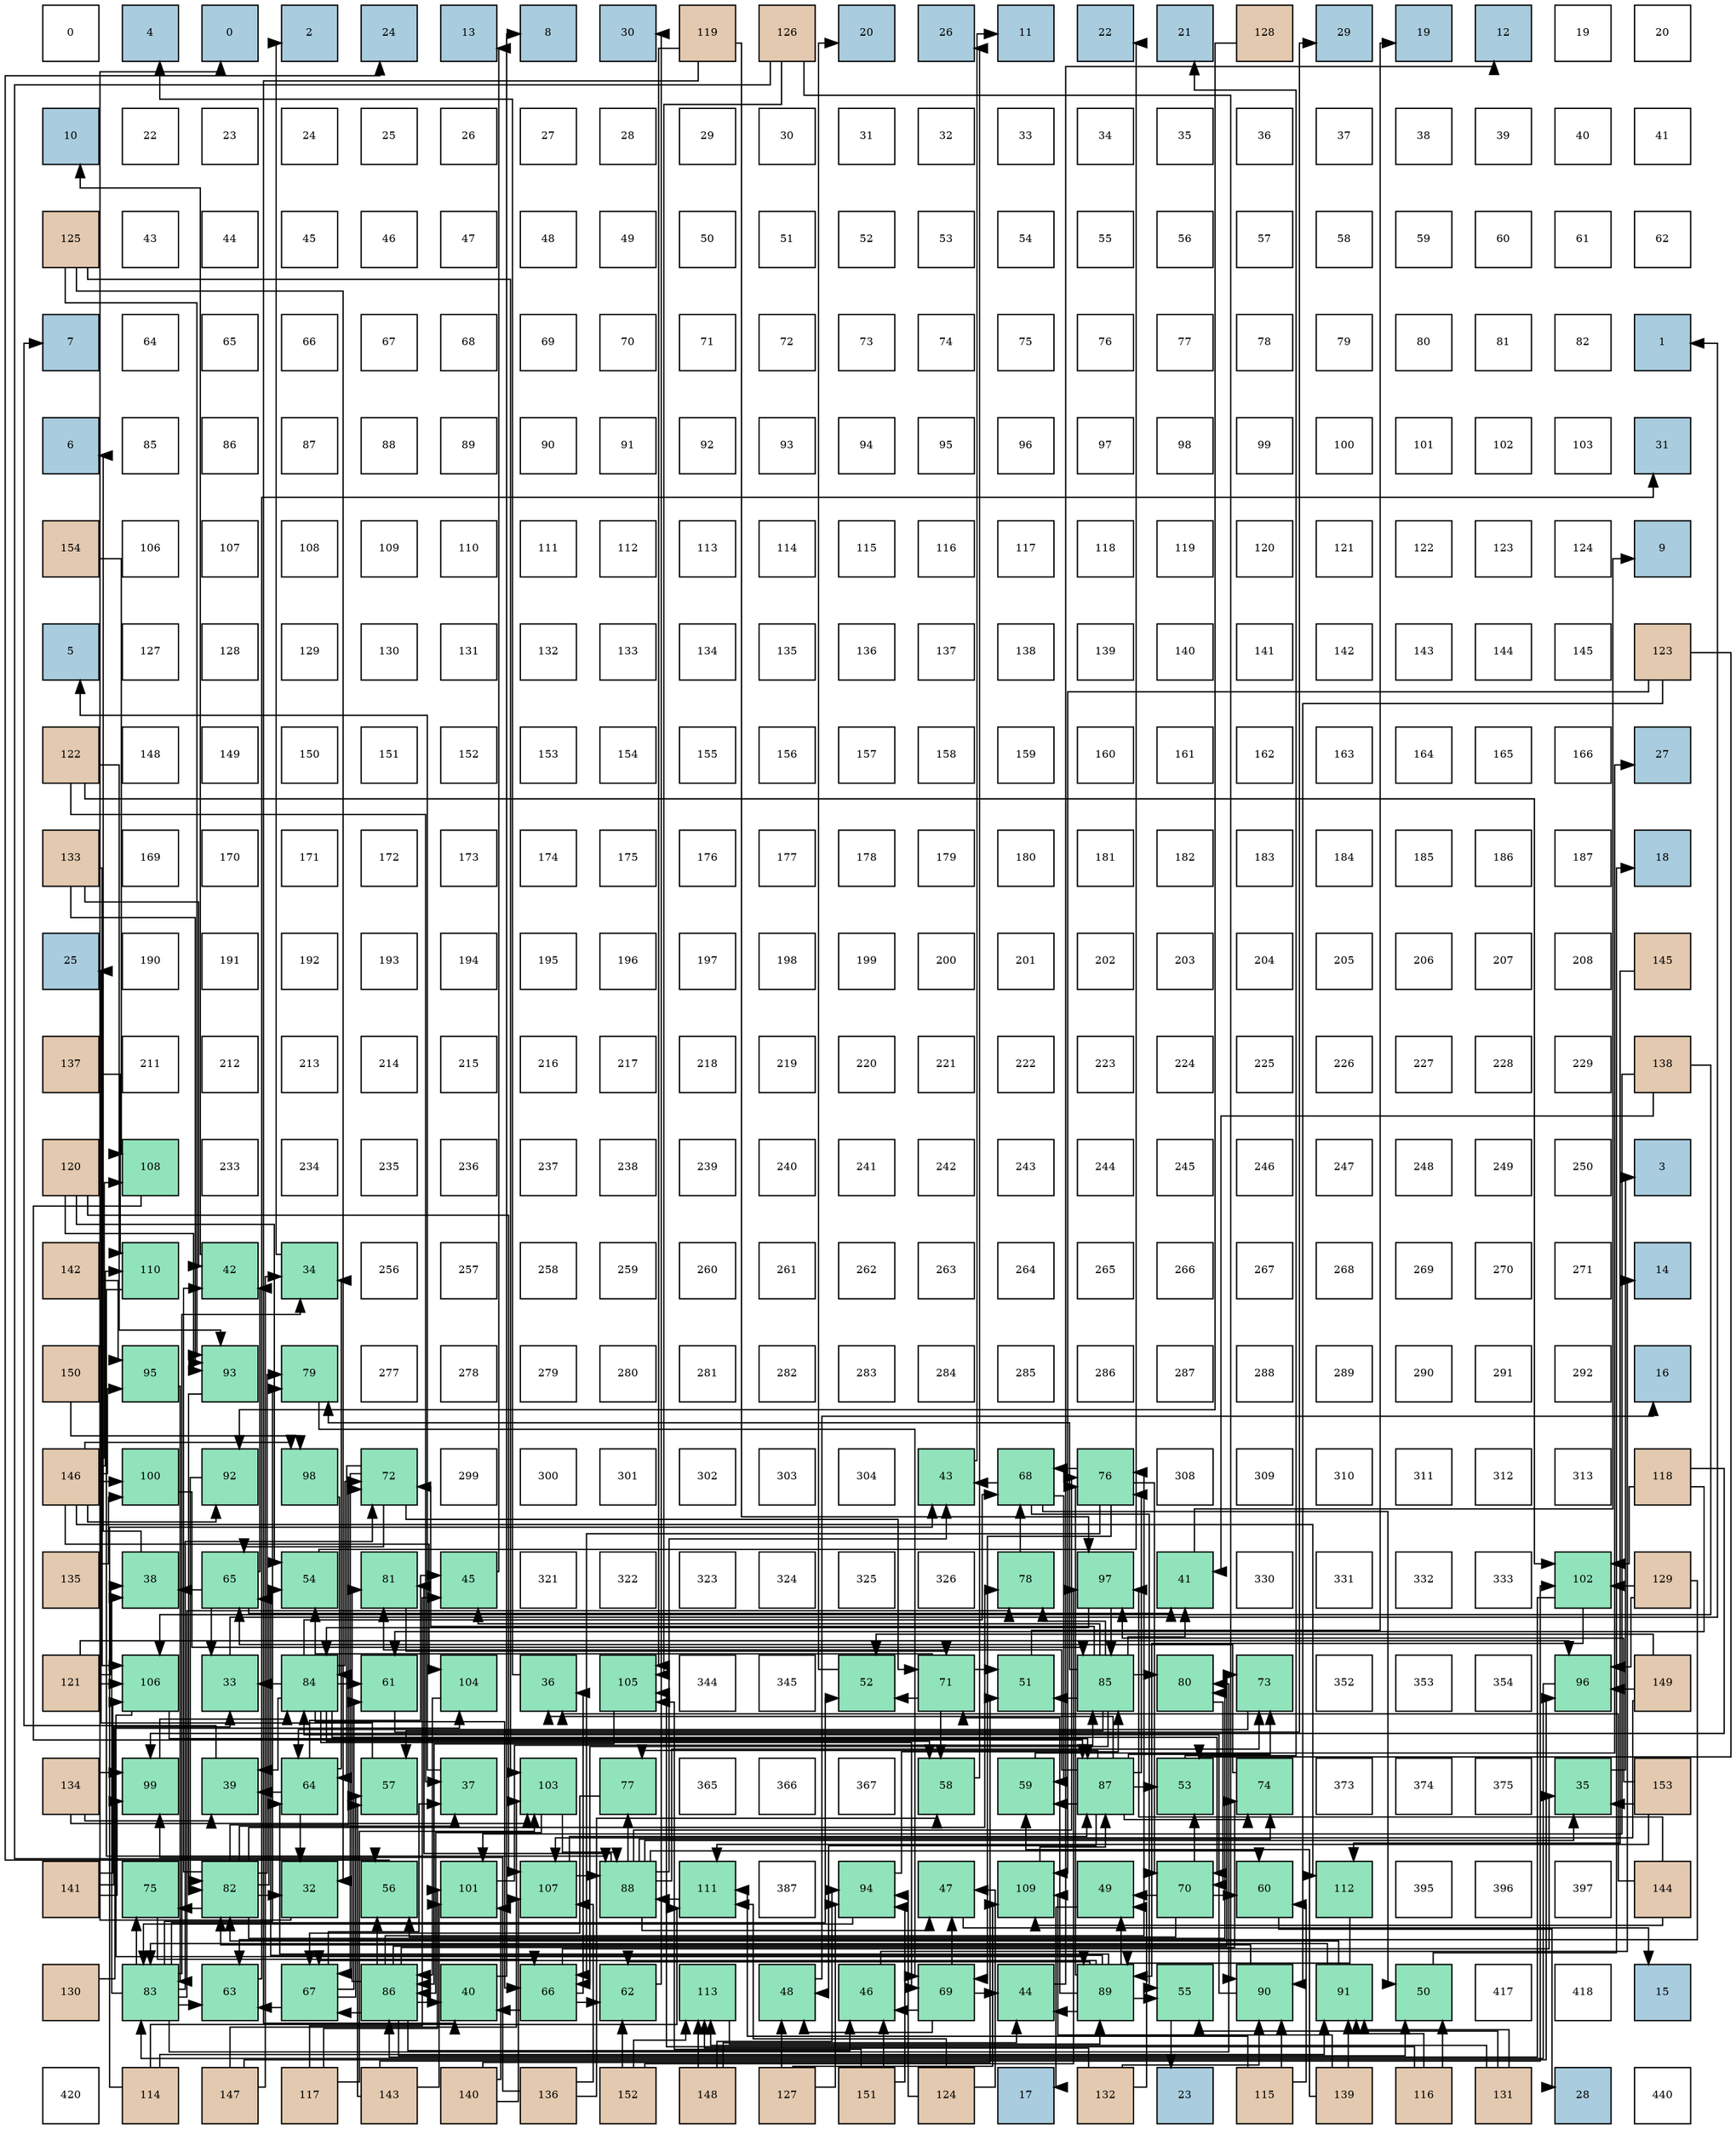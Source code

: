 digraph layout{
 rankdir=TB;
 splines=ortho;
 node [style=filled shape=square fixedsize=true width=0.6];
0[label="0", fontsize=8, fillcolor="#ffffff"];
1[label="4", fontsize=8, fillcolor="#a9ccde"];
2[label="0", fontsize=8, fillcolor="#a9ccde"];
3[label="2", fontsize=8, fillcolor="#a9ccde"];
4[label="24", fontsize=8, fillcolor="#a9ccde"];
5[label="13", fontsize=8, fillcolor="#a9ccde"];
6[label="8", fontsize=8, fillcolor="#a9ccde"];
7[label="30", fontsize=8, fillcolor="#a9ccde"];
8[label="119", fontsize=8, fillcolor="#e3c9af"];
9[label="126", fontsize=8, fillcolor="#e3c9af"];
10[label="20", fontsize=8, fillcolor="#a9ccde"];
11[label="26", fontsize=8, fillcolor="#a9ccde"];
12[label="11", fontsize=8, fillcolor="#a9ccde"];
13[label="22", fontsize=8, fillcolor="#a9ccde"];
14[label="21", fontsize=8, fillcolor="#a9ccde"];
15[label="128", fontsize=8, fillcolor="#e3c9af"];
16[label="29", fontsize=8, fillcolor="#a9ccde"];
17[label="19", fontsize=8, fillcolor="#a9ccde"];
18[label="12", fontsize=8, fillcolor="#a9ccde"];
19[label="19", fontsize=8, fillcolor="#ffffff"];
20[label="20", fontsize=8, fillcolor="#ffffff"];
21[label="10", fontsize=8, fillcolor="#a9ccde"];
22[label="22", fontsize=8, fillcolor="#ffffff"];
23[label="23", fontsize=8, fillcolor="#ffffff"];
24[label="24", fontsize=8, fillcolor="#ffffff"];
25[label="25", fontsize=8, fillcolor="#ffffff"];
26[label="26", fontsize=8, fillcolor="#ffffff"];
27[label="27", fontsize=8, fillcolor="#ffffff"];
28[label="28", fontsize=8, fillcolor="#ffffff"];
29[label="29", fontsize=8, fillcolor="#ffffff"];
30[label="30", fontsize=8, fillcolor="#ffffff"];
31[label="31", fontsize=8, fillcolor="#ffffff"];
32[label="32", fontsize=8, fillcolor="#ffffff"];
33[label="33", fontsize=8, fillcolor="#ffffff"];
34[label="34", fontsize=8, fillcolor="#ffffff"];
35[label="35", fontsize=8, fillcolor="#ffffff"];
36[label="36", fontsize=8, fillcolor="#ffffff"];
37[label="37", fontsize=8, fillcolor="#ffffff"];
38[label="38", fontsize=8, fillcolor="#ffffff"];
39[label="39", fontsize=8, fillcolor="#ffffff"];
40[label="40", fontsize=8, fillcolor="#ffffff"];
41[label="41", fontsize=8, fillcolor="#ffffff"];
42[label="125", fontsize=8, fillcolor="#e3c9af"];
43[label="43", fontsize=8, fillcolor="#ffffff"];
44[label="44", fontsize=8, fillcolor="#ffffff"];
45[label="45", fontsize=8, fillcolor="#ffffff"];
46[label="46", fontsize=8, fillcolor="#ffffff"];
47[label="47", fontsize=8, fillcolor="#ffffff"];
48[label="48", fontsize=8, fillcolor="#ffffff"];
49[label="49", fontsize=8, fillcolor="#ffffff"];
50[label="50", fontsize=8, fillcolor="#ffffff"];
51[label="51", fontsize=8, fillcolor="#ffffff"];
52[label="52", fontsize=8, fillcolor="#ffffff"];
53[label="53", fontsize=8, fillcolor="#ffffff"];
54[label="54", fontsize=8, fillcolor="#ffffff"];
55[label="55", fontsize=8, fillcolor="#ffffff"];
56[label="56", fontsize=8, fillcolor="#ffffff"];
57[label="57", fontsize=8, fillcolor="#ffffff"];
58[label="58", fontsize=8, fillcolor="#ffffff"];
59[label="59", fontsize=8, fillcolor="#ffffff"];
60[label="60", fontsize=8, fillcolor="#ffffff"];
61[label="61", fontsize=8, fillcolor="#ffffff"];
62[label="62", fontsize=8, fillcolor="#ffffff"];
63[label="7", fontsize=8, fillcolor="#a9ccde"];
64[label="64", fontsize=8, fillcolor="#ffffff"];
65[label="65", fontsize=8, fillcolor="#ffffff"];
66[label="66", fontsize=8, fillcolor="#ffffff"];
67[label="67", fontsize=8, fillcolor="#ffffff"];
68[label="68", fontsize=8, fillcolor="#ffffff"];
69[label="69", fontsize=8, fillcolor="#ffffff"];
70[label="70", fontsize=8, fillcolor="#ffffff"];
71[label="71", fontsize=8, fillcolor="#ffffff"];
72[label="72", fontsize=8, fillcolor="#ffffff"];
73[label="73", fontsize=8, fillcolor="#ffffff"];
74[label="74", fontsize=8, fillcolor="#ffffff"];
75[label="75", fontsize=8, fillcolor="#ffffff"];
76[label="76", fontsize=8, fillcolor="#ffffff"];
77[label="77", fontsize=8, fillcolor="#ffffff"];
78[label="78", fontsize=8, fillcolor="#ffffff"];
79[label="79", fontsize=8, fillcolor="#ffffff"];
80[label="80", fontsize=8, fillcolor="#ffffff"];
81[label="81", fontsize=8, fillcolor="#ffffff"];
82[label="82", fontsize=8, fillcolor="#ffffff"];
83[label="1", fontsize=8, fillcolor="#a9ccde"];
84[label="6", fontsize=8, fillcolor="#a9ccde"];
85[label="85", fontsize=8, fillcolor="#ffffff"];
86[label="86", fontsize=8, fillcolor="#ffffff"];
87[label="87", fontsize=8, fillcolor="#ffffff"];
88[label="88", fontsize=8, fillcolor="#ffffff"];
89[label="89", fontsize=8, fillcolor="#ffffff"];
90[label="90", fontsize=8, fillcolor="#ffffff"];
91[label="91", fontsize=8, fillcolor="#ffffff"];
92[label="92", fontsize=8, fillcolor="#ffffff"];
93[label="93", fontsize=8, fillcolor="#ffffff"];
94[label="94", fontsize=8, fillcolor="#ffffff"];
95[label="95", fontsize=8, fillcolor="#ffffff"];
96[label="96", fontsize=8, fillcolor="#ffffff"];
97[label="97", fontsize=8, fillcolor="#ffffff"];
98[label="98", fontsize=8, fillcolor="#ffffff"];
99[label="99", fontsize=8, fillcolor="#ffffff"];
100[label="100", fontsize=8, fillcolor="#ffffff"];
101[label="101", fontsize=8, fillcolor="#ffffff"];
102[label="102", fontsize=8, fillcolor="#ffffff"];
103[label="103", fontsize=8, fillcolor="#ffffff"];
104[label="31", fontsize=8, fillcolor="#a9ccde"];
105[label="154", fontsize=8, fillcolor="#e3c9af"];
106[label="106", fontsize=8, fillcolor="#ffffff"];
107[label="107", fontsize=8, fillcolor="#ffffff"];
108[label="108", fontsize=8, fillcolor="#ffffff"];
109[label="109", fontsize=8, fillcolor="#ffffff"];
110[label="110", fontsize=8, fillcolor="#ffffff"];
111[label="111", fontsize=8, fillcolor="#ffffff"];
112[label="112", fontsize=8, fillcolor="#ffffff"];
113[label="113", fontsize=8, fillcolor="#ffffff"];
114[label="114", fontsize=8, fillcolor="#ffffff"];
115[label="115", fontsize=8, fillcolor="#ffffff"];
116[label="116", fontsize=8, fillcolor="#ffffff"];
117[label="117", fontsize=8, fillcolor="#ffffff"];
118[label="118", fontsize=8, fillcolor="#ffffff"];
119[label="119", fontsize=8, fillcolor="#ffffff"];
120[label="120", fontsize=8, fillcolor="#ffffff"];
121[label="121", fontsize=8, fillcolor="#ffffff"];
122[label="122", fontsize=8, fillcolor="#ffffff"];
123[label="123", fontsize=8, fillcolor="#ffffff"];
124[label="124", fontsize=8, fillcolor="#ffffff"];
125[label="9", fontsize=8, fillcolor="#a9ccde"];
126[label="5", fontsize=8, fillcolor="#a9ccde"];
127[label="127", fontsize=8, fillcolor="#ffffff"];
128[label="128", fontsize=8, fillcolor="#ffffff"];
129[label="129", fontsize=8, fillcolor="#ffffff"];
130[label="130", fontsize=8, fillcolor="#ffffff"];
131[label="131", fontsize=8, fillcolor="#ffffff"];
132[label="132", fontsize=8, fillcolor="#ffffff"];
133[label="133", fontsize=8, fillcolor="#ffffff"];
134[label="134", fontsize=8, fillcolor="#ffffff"];
135[label="135", fontsize=8, fillcolor="#ffffff"];
136[label="136", fontsize=8, fillcolor="#ffffff"];
137[label="137", fontsize=8, fillcolor="#ffffff"];
138[label="138", fontsize=8, fillcolor="#ffffff"];
139[label="139", fontsize=8, fillcolor="#ffffff"];
140[label="140", fontsize=8, fillcolor="#ffffff"];
141[label="141", fontsize=8, fillcolor="#ffffff"];
142[label="142", fontsize=8, fillcolor="#ffffff"];
143[label="143", fontsize=8, fillcolor="#ffffff"];
144[label="144", fontsize=8, fillcolor="#ffffff"];
145[label="145", fontsize=8, fillcolor="#ffffff"];
146[label="123", fontsize=8, fillcolor="#e3c9af"];
147[label="122", fontsize=8, fillcolor="#e3c9af"];
148[label="148", fontsize=8, fillcolor="#ffffff"];
149[label="149", fontsize=8, fillcolor="#ffffff"];
150[label="150", fontsize=8, fillcolor="#ffffff"];
151[label="151", fontsize=8, fillcolor="#ffffff"];
152[label="152", fontsize=8, fillcolor="#ffffff"];
153[label="153", fontsize=8, fillcolor="#ffffff"];
154[label="154", fontsize=8, fillcolor="#ffffff"];
155[label="155", fontsize=8, fillcolor="#ffffff"];
156[label="156", fontsize=8, fillcolor="#ffffff"];
157[label="157", fontsize=8, fillcolor="#ffffff"];
158[label="158", fontsize=8, fillcolor="#ffffff"];
159[label="159", fontsize=8, fillcolor="#ffffff"];
160[label="160", fontsize=8, fillcolor="#ffffff"];
161[label="161", fontsize=8, fillcolor="#ffffff"];
162[label="162", fontsize=8, fillcolor="#ffffff"];
163[label="163", fontsize=8, fillcolor="#ffffff"];
164[label="164", fontsize=8, fillcolor="#ffffff"];
165[label="165", fontsize=8, fillcolor="#ffffff"];
166[label="166", fontsize=8, fillcolor="#ffffff"];
167[label="27", fontsize=8, fillcolor="#a9ccde"];
168[label="133", fontsize=8, fillcolor="#e3c9af"];
169[label="169", fontsize=8, fillcolor="#ffffff"];
170[label="170", fontsize=8, fillcolor="#ffffff"];
171[label="171", fontsize=8, fillcolor="#ffffff"];
172[label="172", fontsize=8, fillcolor="#ffffff"];
173[label="173", fontsize=8, fillcolor="#ffffff"];
174[label="174", fontsize=8, fillcolor="#ffffff"];
175[label="175", fontsize=8, fillcolor="#ffffff"];
176[label="176", fontsize=8, fillcolor="#ffffff"];
177[label="177", fontsize=8, fillcolor="#ffffff"];
178[label="178", fontsize=8, fillcolor="#ffffff"];
179[label="179", fontsize=8, fillcolor="#ffffff"];
180[label="180", fontsize=8, fillcolor="#ffffff"];
181[label="181", fontsize=8, fillcolor="#ffffff"];
182[label="182", fontsize=8, fillcolor="#ffffff"];
183[label="183", fontsize=8, fillcolor="#ffffff"];
184[label="184", fontsize=8, fillcolor="#ffffff"];
185[label="185", fontsize=8, fillcolor="#ffffff"];
186[label="186", fontsize=8, fillcolor="#ffffff"];
187[label="187", fontsize=8, fillcolor="#ffffff"];
188[label="18", fontsize=8, fillcolor="#a9ccde"];
189[label="25", fontsize=8, fillcolor="#a9ccde"];
190[label="190", fontsize=8, fillcolor="#ffffff"];
191[label="191", fontsize=8, fillcolor="#ffffff"];
192[label="192", fontsize=8, fillcolor="#ffffff"];
193[label="193", fontsize=8, fillcolor="#ffffff"];
194[label="194", fontsize=8, fillcolor="#ffffff"];
195[label="195", fontsize=8, fillcolor="#ffffff"];
196[label="196", fontsize=8, fillcolor="#ffffff"];
197[label="197", fontsize=8, fillcolor="#ffffff"];
198[label="198", fontsize=8, fillcolor="#ffffff"];
199[label="199", fontsize=8, fillcolor="#ffffff"];
200[label="200", fontsize=8, fillcolor="#ffffff"];
201[label="201", fontsize=8, fillcolor="#ffffff"];
202[label="202", fontsize=8, fillcolor="#ffffff"];
203[label="203", fontsize=8, fillcolor="#ffffff"];
204[label="204", fontsize=8, fillcolor="#ffffff"];
205[label="205", fontsize=8, fillcolor="#ffffff"];
206[label="206", fontsize=8, fillcolor="#ffffff"];
207[label="207", fontsize=8, fillcolor="#ffffff"];
208[label="208", fontsize=8, fillcolor="#ffffff"];
209[label="145", fontsize=8, fillcolor="#e3c9af"];
210[label="137", fontsize=8, fillcolor="#e3c9af"];
211[label="211", fontsize=8, fillcolor="#ffffff"];
212[label="212", fontsize=8, fillcolor="#ffffff"];
213[label="213", fontsize=8, fillcolor="#ffffff"];
214[label="214", fontsize=8, fillcolor="#ffffff"];
215[label="215", fontsize=8, fillcolor="#ffffff"];
216[label="216", fontsize=8, fillcolor="#ffffff"];
217[label="217", fontsize=8, fillcolor="#ffffff"];
218[label="218", fontsize=8, fillcolor="#ffffff"];
219[label="219", fontsize=8, fillcolor="#ffffff"];
220[label="220", fontsize=8, fillcolor="#ffffff"];
221[label="221", fontsize=8, fillcolor="#ffffff"];
222[label="222", fontsize=8, fillcolor="#ffffff"];
223[label="223", fontsize=8, fillcolor="#ffffff"];
224[label="224", fontsize=8, fillcolor="#ffffff"];
225[label="225", fontsize=8, fillcolor="#ffffff"];
226[label="226", fontsize=8, fillcolor="#ffffff"];
227[label="227", fontsize=8, fillcolor="#ffffff"];
228[label="228", fontsize=8, fillcolor="#ffffff"];
229[label="229", fontsize=8, fillcolor="#ffffff"];
230[label="138", fontsize=8, fillcolor="#e3c9af"];
231[label="120", fontsize=8, fillcolor="#e3c9af"];
232[label="108", fontsize=8, fillcolor="#91e3bb"];
233[label="233", fontsize=8, fillcolor="#ffffff"];
234[label="234", fontsize=8, fillcolor="#ffffff"];
235[label="235", fontsize=8, fillcolor="#ffffff"];
236[label="236", fontsize=8, fillcolor="#ffffff"];
237[label="237", fontsize=8, fillcolor="#ffffff"];
238[label="238", fontsize=8, fillcolor="#ffffff"];
239[label="239", fontsize=8, fillcolor="#ffffff"];
240[label="240", fontsize=8, fillcolor="#ffffff"];
241[label="241", fontsize=8, fillcolor="#ffffff"];
242[label="242", fontsize=8, fillcolor="#ffffff"];
243[label="243", fontsize=8, fillcolor="#ffffff"];
244[label="244", fontsize=8, fillcolor="#ffffff"];
245[label="245", fontsize=8, fillcolor="#ffffff"];
246[label="246", fontsize=8, fillcolor="#ffffff"];
247[label="247", fontsize=8, fillcolor="#ffffff"];
248[label="248", fontsize=8, fillcolor="#ffffff"];
249[label="249", fontsize=8, fillcolor="#ffffff"];
250[label="250", fontsize=8, fillcolor="#ffffff"];
251[label="3", fontsize=8, fillcolor="#a9ccde"];
252[label="142", fontsize=8, fillcolor="#e3c9af"];
253[label="110", fontsize=8, fillcolor="#91e3bb"];
254[label="42", fontsize=8, fillcolor="#91e3bb"];
255[label="34", fontsize=8, fillcolor="#91e3bb"];
256[label="256", fontsize=8, fillcolor="#ffffff"];
257[label="257", fontsize=8, fillcolor="#ffffff"];
258[label="258", fontsize=8, fillcolor="#ffffff"];
259[label="259", fontsize=8, fillcolor="#ffffff"];
260[label="260", fontsize=8, fillcolor="#ffffff"];
261[label="261", fontsize=8, fillcolor="#ffffff"];
262[label="262", fontsize=8, fillcolor="#ffffff"];
263[label="263", fontsize=8, fillcolor="#ffffff"];
264[label="264", fontsize=8, fillcolor="#ffffff"];
265[label="265", fontsize=8, fillcolor="#ffffff"];
266[label="266", fontsize=8, fillcolor="#ffffff"];
267[label="267", fontsize=8, fillcolor="#ffffff"];
268[label="268", fontsize=8, fillcolor="#ffffff"];
269[label="269", fontsize=8, fillcolor="#ffffff"];
270[label="270", fontsize=8, fillcolor="#ffffff"];
271[label="271", fontsize=8, fillcolor="#ffffff"];
272[label="14", fontsize=8, fillcolor="#a9ccde"];
273[label="150", fontsize=8, fillcolor="#e3c9af"];
274[label="95", fontsize=8, fillcolor="#91e3bb"];
275[label="93", fontsize=8, fillcolor="#91e3bb"];
276[label="79", fontsize=8, fillcolor="#91e3bb"];
277[label="277", fontsize=8, fillcolor="#ffffff"];
278[label="278", fontsize=8, fillcolor="#ffffff"];
279[label="279", fontsize=8, fillcolor="#ffffff"];
280[label="280", fontsize=8, fillcolor="#ffffff"];
281[label="281", fontsize=8, fillcolor="#ffffff"];
282[label="282", fontsize=8, fillcolor="#ffffff"];
283[label="283", fontsize=8, fillcolor="#ffffff"];
284[label="284", fontsize=8, fillcolor="#ffffff"];
285[label="285", fontsize=8, fillcolor="#ffffff"];
286[label="286", fontsize=8, fillcolor="#ffffff"];
287[label="287", fontsize=8, fillcolor="#ffffff"];
288[label="288", fontsize=8, fillcolor="#ffffff"];
289[label="289", fontsize=8, fillcolor="#ffffff"];
290[label="290", fontsize=8, fillcolor="#ffffff"];
291[label="291", fontsize=8, fillcolor="#ffffff"];
292[label="292", fontsize=8, fillcolor="#ffffff"];
293[label="16", fontsize=8, fillcolor="#a9ccde"];
294[label="146", fontsize=8, fillcolor="#e3c9af"];
295[label="100", fontsize=8, fillcolor="#91e3bb"];
296[label="92", fontsize=8, fillcolor="#91e3bb"];
297[label="98", fontsize=8, fillcolor="#91e3bb"];
298[label="72", fontsize=8, fillcolor="#91e3bb"];
299[label="299", fontsize=8, fillcolor="#ffffff"];
300[label="300", fontsize=8, fillcolor="#ffffff"];
301[label="301", fontsize=8, fillcolor="#ffffff"];
302[label="302", fontsize=8, fillcolor="#ffffff"];
303[label="303", fontsize=8, fillcolor="#ffffff"];
304[label="304", fontsize=8, fillcolor="#ffffff"];
305[label="43", fontsize=8, fillcolor="#91e3bb"];
306[label="68", fontsize=8, fillcolor="#91e3bb"];
307[label="76", fontsize=8, fillcolor="#91e3bb"];
308[label="308", fontsize=8, fillcolor="#ffffff"];
309[label="309", fontsize=8, fillcolor="#ffffff"];
310[label="310", fontsize=8, fillcolor="#ffffff"];
311[label="311", fontsize=8, fillcolor="#ffffff"];
312[label="312", fontsize=8, fillcolor="#ffffff"];
313[label="313", fontsize=8, fillcolor="#ffffff"];
314[label="118", fontsize=8, fillcolor="#e3c9af"];
315[label="135", fontsize=8, fillcolor="#e3c9af"];
316[label="38", fontsize=8, fillcolor="#91e3bb"];
317[label="65", fontsize=8, fillcolor="#91e3bb"];
318[label="54", fontsize=8, fillcolor="#91e3bb"];
319[label="81", fontsize=8, fillcolor="#91e3bb"];
320[label="45", fontsize=8, fillcolor="#91e3bb"];
321[label="321", fontsize=8, fillcolor="#ffffff"];
322[label="322", fontsize=8, fillcolor="#ffffff"];
323[label="323", fontsize=8, fillcolor="#ffffff"];
324[label="324", fontsize=8, fillcolor="#ffffff"];
325[label="325", fontsize=8, fillcolor="#ffffff"];
326[label="326", fontsize=8, fillcolor="#ffffff"];
327[label="78", fontsize=8, fillcolor="#91e3bb"];
328[label="97", fontsize=8, fillcolor="#91e3bb"];
329[label="41", fontsize=8, fillcolor="#91e3bb"];
330[label="330", fontsize=8, fillcolor="#ffffff"];
331[label="331", fontsize=8, fillcolor="#ffffff"];
332[label="332", fontsize=8, fillcolor="#ffffff"];
333[label="333", fontsize=8, fillcolor="#ffffff"];
334[label="102", fontsize=8, fillcolor="#91e3bb"];
335[label="129", fontsize=8, fillcolor="#e3c9af"];
336[label="121", fontsize=8, fillcolor="#e3c9af"];
337[label="106", fontsize=8, fillcolor="#91e3bb"];
338[label="33", fontsize=8, fillcolor="#91e3bb"];
339[label="84", fontsize=8, fillcolor="#91e3bb"];
340[label="61", fontsize=8, fillcolor="#91e3bb"];
341[label="104", fontsize=8, fillcolor="#91e3bb"];
342[label="36", fontsize=8, fillcolor="#91e3bb"];
343[label="105", fontsize=8, fillcolor="#91e3bb"];
344[label="344", fontsize=8, fillcolor="#ffffff"];
345[label="345", fontsize=8, fillcolor="#ffffff"];
346[label="52", fontsize=8, fillcolor="#91e3bb"];
347[label="71", fontsize=8, fillcolor="#91e3bb"];
348[label="51", fontsize=8, fillcolor="#91e3bb"];
349[label="85", fontsize=8, fillcolor="#91e3bb"];
350[label="80", fontsize=8, fillcolor="#91e3bb"];
351[label="73", fontsize=8, fillcolor="#91e3bb"];
352[label="352", fontsize=8, fillcolor="#ffffff"];
353[label="353", fontsize=8, fillcolor="#ffffff"];
354[label="354", fontsize=8, fillcolor="#ffffff"];
355[label="96", fontsize=8, fillcolor="#91e3bb"];
356[label="149", fontsize=8, fillcolor="#e3c9af"];
357[label="134", fontsize=8, fillcolor="#e3c9af"];
358[label="99", fontsize=8, fillcolor="#91e3bb"];
359[label="39", fontsize=8, fillcolor="#91e3bb"];
360[label="64", fontsize=8, fillcolor="#91e3bb"];
361[label="57", fontsize=8, fillcolor="#91e3bb"];
362[label="37", fontsize=8, fillcolor="#91e3bb"];
363[label="103", fontsize=8, fillcolor="#91e3bb"];
364[label="77", fontsize=8, fillcolor="#91e3bb"];
365[label="365", fontsize=8, fillcolor="#ffffff"];
366[label="366", fontsize=8, fillcolor="#ffffff"];
367[label="367", fontsize=8, fillcolor="#ffffff"];
368[label="58", fontsize=8, fillcolor="#91e3bb"];
369[label="59", fontsize=8, fillcolor="#91e3bb"];
370[label="87", fontsize=8, fillcolor="#91e3bb"];
371[label="53", fontsize=8, fillcolor="#91e3bb"];
372[label="74", fontsize=8, fillcolor="#91e3bb"];
373[label="373", fontsize=8, fillcolor="#ffffff"];
374[label="374", fontsize=8, fillcolor="#ffffff"];
375[label="375", fontsize=8, fillcolor="#ffffff"];
376[label="35", fontsize=8, fillcolor="#91e3bb"];
377[label="153", fontsize=8, fillcolor="#e3c9af"];
378[label="141", fontsize=8, fillcolor="#e3c9af"];
379[label="75", fontsize=8, fillcolor="#91e3bb"];
380[label="82", fontsize=8, fillcolor="#91e3bb"];
381[label="32", fontsize=8, fillcolor="#91e3bb"];
382[label="56", fontsize=8, fillcolor="#91e3bb"];
383[label="101", fontsize=8, fillcolor="#91e3bb"];
384[label="107", fontsize=8, fillcolor="#91e3bb"];
385[label="88", fontsize=8, fillcolor="#91e3bb"];
386[label="111", fontsize=8, fillcolor="#91e3bb"];
387[label="387", fontsize=8, fillcolor="#ffffff"];
388[label="94", fontsize=8, fillcolor="#91e3bb"];
389[label="47", fontsize=8, fillcolor="#91e3bb"];
390[label="109", fontsize=8, fillcolor="#91e3bb"];
391[label="49", fontsize=8, fillcolor="#91e3bb"];
392[label="70", fontsize=8, fillcolor="#91e3bb"];
393[label="60", fontsize=8, fillcolor="#91e3bb"];
394[label="112", fontsize=8, fillcolor="#91e3bb"];
395[label="395", fontsize=8, fillcolor="#ffffff"];
396[label="396", fontsize=8, fillcolor="#ffffff"];
397[label="397", fontsize=8, fillcolor="#ffffff"];
398[label="144", fontsize=8, fillcolor="#e3c9af"];
399[label="130", fontsize=8, fillcolor="#e3c9af"];
400[label="83", fontsize=8, fillcolor="#91e3bb"];
401[label="63", fontsize=8, fillcolor="#91e3bb"];
402[label="67", fontsize=8, fillcolor="#91e3bb"];
403[label="86", fontsize=8, fillcolor="#91e3bb"];
404[label="40", fontsize=8, fillcolor="#91e3bb"];
405[label="66", fontsize=8, fillcolor="#91e3bb"];
406[label="62", fontsize=8, fillcolor="#91e3bb"];
407[label="113", fontsize=8, fillcolor="#91e3bb"];
408[label="48", fontsize=8, fillcolor="#91e3bb"];
409[label="46", fontsize=8, fillcolor="#91e3bb"];
410[label="69", fontsize=8, fillcolor="#91e3bb"];
411[label="44", fontsize=8, fillcolor="#91e3bb"];
412[label="89", fontsize=8, fillcolor="#91e3bb"];
413[label="55", fontsize=8, fillcolor="#91e3bb"];
414[label="90", fontsize=8, fillcolor="#91e3bb"];
415[label="91", fontsize=8, fillcolor="#91e3bb"];
416[label="50", fontsize=8, fillcolor="#91e3bb"];
417[label="417", fontsize=8, fillcolor="#ffffff"];
418[label="418", fontsize=8, fillcolor="#ffffff"];
419[label="15", fontsize=8, fillcolor="#a9ccde"];
420[label="420", fontsize=8, fillcolor="#ffffff"];
421[label="114", fontsize=8, fillcolor="#e3c9af"];
422[label="147", fontsize=8, fillcolor="#e3c9af"];
423[label="117", fontsize=8, fillcolor="#e3c9af"];
424[label="143", fontsize=8, fillcolor="#e3c9af"];
425[label="140", fontsize=8, fillcolor="#e3c9af"];
426[label="136", fontsize=8, fillcolor="#e3c9af"];
427[label="152", fontsize=8, fillcolor="#e3c9af"];
428[label="148", fontsize=8, fillcolor="#e3c9af"];
429[label="127", fontsize=8, fillcolor="#e3c9af"];
430[label="151", fontsize=8, fillcolor="#e3c9af"];
431[label="124", fontsize=8, fillcolor="#e3c9af"];
432[label="17", fontsize=8, fillcolor="#a9ccde"];
433[label="132", fontsize=8, fillcolor="#e3c9af"];
434[label="23", fontsize=8, fillcolor="#a9ccde"];
435[label="115", fontsize=8, fillcolor="#e3c9af"];
436[label="139", fontsize=8, fillcolor="#e3c9af"];
437[label="116", fontsize=8, fillcolor="#e3c9af"];
438[label="131", fontsize=8, fillcolor="#e3c9af"];
439[label="28", fontsize=8, fillcolor="#a9ccde"];
440[label="440", fontsize=8, fillcolor="#ffffff"];
edge [constraint=false, style=vis];381 -> 2;
338 -> 83;
255 -> 3;
376 -> 251;
342 -> 1;
362 -> 126;
316 -> 84;
359 -> 63;
404 -> 6;
329 -> 125;
254 -> 21;
305 -> 12;
411 -> 18;
320 -> 5;
409 -> 272;
389 -> 419;
408 -> 293;
391 -> 432;
416 -> 188;
348 -> 17;
346 -> 10;
371 -> 14;
318 -> 13;
413 -> 434;
382 -> 4;
361 -> 189;
368 -> 11;
369 -> 167;
393 -> 439;
340 -> 16;
406 -> 7;
401 -> 104;
360 -> 381;
360 -> 255;
360 -> 359;
360 -> 320;
317 -> 338;
317 -> 316;
317 -> 329;
317 -> 254;
405 -> 376;
405 -> 342;
405 -> 404;
405 -> 406;
402 -> 362;
402 -> 361;
402 -> 340;
402 -> 401;
306 -> 305;
306 -> 416;
306 -> 413;
306 -> 369;
410 -> 411;
410 -> 409;
410 -> 389;
410 -> 408;
392 -> 391;
392 -> 371;
392 -> 382;
392 -> 393;
347 -> 348;
347 -> 346;
347 -> 318;
347 -> 368;
298 -> 360;
298 -> 317;
298 -> 402;
298 -> 347;
351 -> 360;
372 -> 317;
379 -> 405;
307 -> 405;
307 -> 306;
307 -> 410;
307 -> 392;
364 -> 402;
327 -> 306;
276 -> 410;
350 -> 392;
319 -> 347;
380 -> 381;
380 -> 362;
380 -> 254;
380 -> 318;
380 -> 298;
380 -> 379;
380 -> 327;
380 -> 276;
380 -> 350;
400 -> 255;
400 -> 316;
400 -> 346;
400 -> 401;
400 -> 298;
400 -> 379;
400 -> 327;
400 -> 276;
400 -> 350;
339 -> 338;
339 -> 359;
339 -> 368;
339 -> 340;
339 -> 405;
339 -> 306;
339 -> 410;
339 -> 392;
339 -> 298;
349 -> 329;
349 -> 320;
349 -> 348;
349 -> 361;
349 -> 405;
349 -> 298;
349 -> 327;
349 -> 276;
349 -> 350;
403 -> 404;
403 -> 409;
403 -> 416;
403 -> 382;
403 -> 402;
403 -> 351;
403 -> 372;
403 -> 307;
403 -> 319;
370 -> 342;
370 -> 408;
370 -> 371;
370 -> 369;
370 -> 351;
370 -> 372;
370 -> 307;
370 -> 364;
370 -> 319;
385 -> 376;
385 -> 305;
385 -> 389;
385 -> 393;
385 -> 351;
385 -> 372;
385 -> 307;
385 -> 364;
385 -> 319;
412 -> 411;
412 -> 391;
412 -> 413;
412 -> 406;
412 -> 360;
412 -> 317;
412 -> 402;
412 -> 347;
412 -> 307;
414 -> 380;
414 -> 339;
415 -> 380;
415 -> 400;
296 -> 380;
275 -> 380;
388 -> 400;
388 -> 349;
274 -> 400;
355 -> 400;
328 -> 339;
328 -> 349;
297 -> 339;
358 -> 339;
295 -> 349;
383 -> 349;
334 -> 403;
334 -> 412;
363 -> 403;
363 -> 385;
341 -> 403;
343 -> 403;
337 -> 370;
337 -> 412;
384 -> 370;
384 -> 385;
232 -> 370;
390 -> 370;
253 -> 385;
386 -> 385;
394 -> 412;
407 -> 412;
421 -> 305;
421 -> 415;
421 -> 386;
435 -> 393;
435 -> 414;
435 -> 386;
437 -> 416;
437 -> 415;
437 -> 343;
423 -> 320;
423 -> 383;
423 -> 363;
314 -> 340;
314 -> 358;
314 -> 334;
8 -> 404;
8 -> 328;
8 -> 343;
231 -> 318;
231 -> 275;
231 -> 384;
336 -> 316;
336 -> 355;
336 -> 337;
147 -> 362;
147 -> 275;
147 -> 334;
146 -> 371;
146 -> 414;
146 -> 390;
431 -> 389;
431 -> 388;
431 -> 386;
42 -> 381;
42 -> 275;
42 -> 363;
9 -> 382;
9 -> 414;
9 -> 343;
429 -> 408;
429 -> 388;
429 -> 390;
15 -> 296;
335 -> 401;
335 -> 355;
335 -> 334;
399 -> 341;
438 -> 413;
438 -> 415;
438 -> 407;
433 -> 391;
433 -> 414;
433 -> 407;
168 -> 254;
168 -> 275;
168 -> 337;
357 -> 359;
357 -> 358;
357 -> 363;
315 -> 295;
426 -> 368;
426 -> 358;
426 -> 384;
210 -> 253;
230 -> 329;
230 -> 383;
230 -> 337;
436 -> 369;
436 -> 415;
436 -> 390;
425 -> 348;
425 -> 383;
425 -> 384;
378 -> 338;
378 -> 358;
378 -> 337;
252 -> 274;
424 -> 361;
424 -> 383;
424 -> 334;
398 -> 342;
398 -> 328;
398 -> 390;
209 -> 394;
294 -> 296;
294 -> 274;
294 -> 297;
294 -> 295;
294 -> 341;
294 -> 232;
294 -> 253;
294 -> 394;
422 -> 255;
422 -> 355;
422 -> 363;
428 -> 411;
428 -> 388;
428 -> 407;
356 -> 346;
356 -> 355;
356 -> 384;
273 -> 297;
430 -> 409;
430 -> 388;
430 -> 343;
427 -> 406;
427 -> 328;
427 -> 407;
377 -> 376;
377 -> 328;
377 -> 386;
105 -> 232;
edge [constraint=true, style=invis];
0 -> 21 -> 42 -> 63 -> 84 -> 105 -> 126 -> 147 -> 168 -> 189 -> 210 -> 231 -> 252 -> 273 -> 294 -> 315 -> 336 -> 357 -> 378 -> 399 -> 420;
1 -> 22 -> 43 -> 64 -> 85 -> 106 -> 127 -> 148 -> 169 -> 190 -> 211 -> 232 -> 253 -> 274 -> 295 -> 316 -> 337 -> 358 -> 379 -> 400 -> 421;
2 -> 23 -> 44 -> 65 -> 86 -> 107 -> 128 -> 149 -> 170 -> 191 -> 212 -> 233 -> 254 -> 275 -> 296 -> 317 -> 338 -> 359 -> 380 -> 401 -> 422;
3 -> 24 -> 45 -> 66 -> 87 -> 108 -> 129 -> 150 -> 171 -> 192 -> 213 -> 234 -> 255 -> 276 -> 297 -> 318 -> 339 -> 360 -> 381 -> 402 -> 423;
4 -> 25 -> 46 -> 67 -> 88 -> 109 -> 130 -> 151 -> 172 -> 193 -> 214 -> 235 -> 256 -> 277 -> 298 -> 319 -> 340 -> 361 -> 382 -> 403 -> 424;
5 -> 26 -> 47 -> 68 -> 89 -> 110 -> 131 -> 152 -> 173 -> 194 -> 215 -> 236 -> 257 -> 278 -> 299 -> 320 -> 341 -> 362 -> 383 -> 404 -> 425;
6 -> 27 -> 48 -> 69 -> 90 -> 111 -> 132 -> 153 -> 174 -> 195 -> 216 -> 237 -> 258 -> 279 -> 300 -> 321 -> 342 -> 363 -> 384 -> 405 -> 426;
7 -> 28 -> 49 -> 70 -> 91 -> 112 -> 133 -> 154 -> 175 -> 196 -> 217 -> 238 -> 259 -> 280 -> 301 -> 322 -> 343 -> 364 -> 385 -> 406 -> 427;
8 -> 29 -> 50 -> 71 -> 92 -> 113 -> 134 -> 155 -> 176 -> 197 -> 218 -> 239 -> 260 -> 281 -> 302 -> 323 -> 344 -> 365 -> 386 -> 407 -> 428;
9 -> 30 -> 51 -> 72 -> 93 -> 114 -> 135 -> 156 -> 177 -> 198 -> 219 -> 240 -> 261 -> 282 -> 303 -> 324 -> 345 -> 366 -> 387 -> 408 -> 429;
10 -> 31 -> 52 -> 73 -> 94 -> 115 -> 136 -> 157 -> 178 -> 199 -> 220 -> 241 -> 262 -> 283 -> 304 -> 325 -> 346 -> 367 -> 388 -> 409 -> 430;
11 -> 32 -> 53 -> 74 -> 95 -> 116 -> 137 -> 158 -> 179 -> 200 -> 221 -> 242 -> 263 -> 284 -> 305 -> 326 -> 347 -> 368 -> 389 -> 410 -> 431;
12 -> 33 -> 54 -> 75 -> 96 -> 117 -> 138 -> 159 -> 180 -> 201 -> 222 -> 243 -> 264 -> 285 -> 306 -> 327 -> 348 -> 369 -> 390 -> 411 -> 432;
13 -> 34 -> 55 -> 76 -> 97 -> 118 -> 139 -> 160 -> 181 -> 202 -> 223 -> 244 -> 265 -> 286 -> 307 -> 328 -> 349 -> 370 -> 391 -> 412 -> 433;
14 -> 35 -> 56 -> 77 -> 98 -> 119 -> 140 -> 161 -> 182 -> 203 -> 224 -> 245 -> 266 -> 287 -> 308 -> 329 -> 350 -> 371 -> 392 -> 413 -> 434;
15 -> 36 -> 57 -> 78 -> 99 -> 120 -> 141 -> 162 -> 183 -> 204 -> 225 -> 246 -> 267 -> 288 -> 309 -> 330 -> 351 -> 372 -> 393 -> 414 -> 435;
16 -> 37 -> 58 -> 79 -> 100 -> 121 -> 142 -> 163 -> 184 -> 205 -> 226 -> 247 -> 268 -> 289 -> 310 -> 331 -> 352 -> 373 -> 394 -> 415 -> 436;
17 -> 38 -> 59 -> 80 -> 101 -> 122 -> 143 -> 164 -> 185 -> 206 -> 227 -> 248 -> 269 -> 290 -> 311 -> 332 -> 353 -> 374 -> 395 -> 416 -> 437;
18 -> 39 -> 60 -> 81 -> 102 -> 123 -> 144 -> 165 -> 186 -> 207 -> 228 -> 249 -> 270 -> 291 -> 312 -> 333 -> 354 -> 375 -> 396 -> 417 -> 438;
19 -> 40 -> 61 -> 82 -> 103 -> 124 -> 145 -> 166 -> 187 -> 208 -> 229 -> 250 -> 271 -> 292 -> 313 -> 334 -> 355 -> 376 -> 397 -> 418 -> 439;
20 -> 41 -> 62 -> 83 -> 104 -> 125 -> 146 -> 167 -> 188 -> 209 -> 230 -> 251 -> 272 -> 293 -> 314 -> 335 -> 356 -> 377 -> 398 -> 419 -> 440;
rank = same {0 -> 1 -> 2 -> 3 -> 4 -> 5 -> 6 -> 7 -> 8 -> 9 -> 10 -> 11 -> 12 -> 13 -> 14 -> 15 -> 16 -> 17 -> 18 -> 19 -> 20};
rank = same {21 -> 22 -> 23 -> 24 -> 25 -> 26 -> 27 -> 28 -> 29 -> 30 -> 31 -> 32 -> 33 -> 34 -> 35 -> 36 -> 37 -> 38 -> 39 -> 40 -> 41};
rank = same {42 -> 43 -> 44 -> 45 -> 46 -> 47 -> 48 -> 49 -> 50 -> 51 -> 52 -> 53 -> 54 -> 55 -> 56 -> 57 -> 58 -> 59 -> 60 -> 61 -> 62};
rank = same {63 -> 64 -> 65 -> 66 -> 67 -> 68 -> 69 -> 70 -> 71 -> 72 -> 73 -> 74 -> 75 -> 76 -> 77 -> 78 -> 79 -> 80 -> 81 -> 82 -> 83};
rank = same {84 -> 85 -> 86 -> 87 -> 88 -> 89 -> 90 -> 91 -> 92 -> 93 -> 94 -> 95 -> 96 -> 97 -> 98 -> 99 -> 100 -> 101 -> 102 -> 103 -> 104};
rank = same {105 -> 106 -> 107 -> 108 -> 109 -> 110 -> 111 -> 112 -> 113 -> 114 -> 115 -> 116 -> 117 -> 118 -> 119 -> 120 -> 121 -> 122 -> 123 -> 124 -> 125};
rank = same {126 -> 127 -> 128 -> 129 -> 130 -> 131 -> 132 -> 133 -> 134 -> 135 -> 136 -> 137 -> 138 -> 139 -> 140 -> 141 -> 142 -> 143 -> 144 -> 145 -> 146};
rank = same {147 -> 148 -> 149 -> 150 -> 151 -> 152 -> 153 -> 154 -> 155 -> 156 -> 157 -> 158 -> 159 -> 160 -> 161 -> 162 -> 163 -> 164 -> 165 -> 166 -> 167};
rank = same {168 -> 169 -> 170 -> 171 -> 172 -> 173 -> 174 -> 175 -> 176 -> 177 -> 178 -> 179 -> 180 -> 181 -> 182 -> 183 -> 184 -> 185 -> 186 -> 187 -> 188};
rank = same {189 -> 190 -> 191 -> 192 -> 193 -> 194 -> 195 -> 196 -> 197 -> 198 -> 199 -> 200 -> 201 -> 202 -> 203 -> 204 -> 205 -> 206 -> 207 -> 208 -> 209};
rank = same {210 -> 211 -> 212 -> 213 -> 214 -> 215 -> 216 -> 217 -> 218 -> 219 -> 220 -> 221 -> 222 -> 223 -> 224 -> 225 -> 226 -> 227 -> 228 -> 229 -> 230};
rank = same {231 -> 232 -> 233 -> 234 -> 235 -> 236 -> 237 -> 238 -> 239 -> 240 -> 241 -> 242 -> 243 -> 244 -> 245 -> 246 -> 247 -> 248 -> 249 -> 250 -> 251};
rank = same {252 -> 253 -> 254 -> 255 -> 256 -> 257 -> 258 -> 259 -> 260 -> 261 -> 262 -> 263 -> 264 -> 265 -> 266 -> 267 -> 268 -> 269 -> 270 -> 271 -> 272};
rank = same {273 -> 274 -> 275 -> 276 -> 277 -> 278 -> 279 -> 280 -> 281 -> 282 -> 283 -> 284 -> 285 -> 286 -> 287 -> 288 -> 289 -> 290 -> 291 -> 292 -> 293};
rank = same {294 -> 295 -> 296 -> 297 -> 298 -> 299 -> 300 -> 301 -> 302 -> 303 -> 304 -> 305 -> 306 -> 307 -> 308 -> 309 -> 310 -> 311 -> 312 -> 313 -> 314};
rank = same {315 -> 316 -> 317 -> 318 -> 319 -> 320 -> 321 -> 322 -> 323 -> 324 -> 325 -> 326 -> 327 -> 328 -> 329 -> 330 -> 331 -> 332 -> 333 -> 334 -> 335};
rank = same {336 -> 337 -> 338 -> 339 -> 340 -> 341 -> 342 -> 343 -> 344 -> 345 -> 346 -> 347 -> 348 -> 349 -> 350 -> 351 -> 352 -> 353 -> 354 -> 355 -> 356};
rank = same {357 -> 358 -> 359 -> 360 -> 361 -> 362 -> 363 -> 364 -> 365 -> 366 -> 367 -> 368 -> 369 -> 370 -> 371 -> 372 -> 373 -> 374 -> 375 -> 376 -> 377};
rank = same {378 -> 379 -> 380 -> 381 -> 382 -> 383 -> 384 -> 385 -> 386 -> 387 -> 388 -> 389 -> 390 -> 391 -> 392 -> 393 -> 394 -> 395 -> 396 -> 397 -> 398};
rank = same {399 -> 400 -> 401 -> 402 -> 403 -> 404 -> 405 -> 406 -> 407 -> 408 -> 409 -> 410 -> 411 -> 412 -> 413 -> 414 -> 415 -> 416 -> 417 -> 418 -> 419};
rank = same {420 -> 421 -> 422 -> 423 -> 424 -> 425 -> 426 -> 427 -> 428 -> 429 -> 430 -> 431 -> 432 -> 433 -> 434 -> 435 -> 436 -> 437 -> 438 -> 439 -> 440};
}
